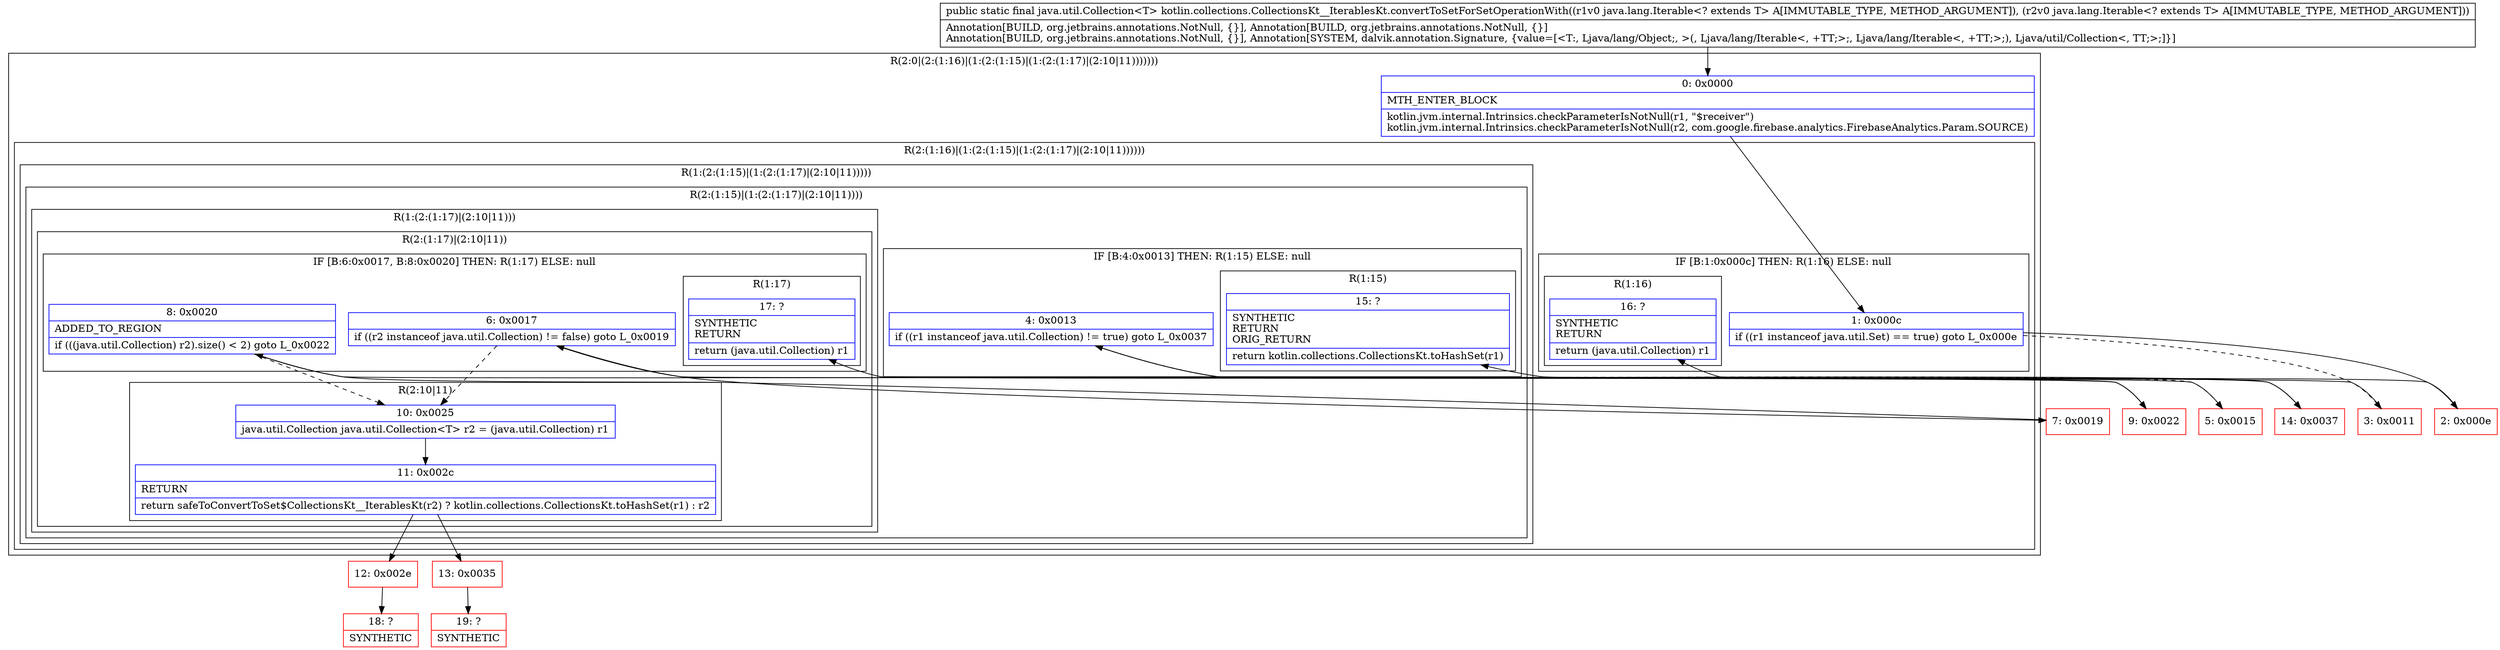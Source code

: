digraph "CFG forkotlin.collections.CollectionsKt__IterablesKt.convertToSetForSetOperationWith(Ljava\/lang\/Iterable;Ljava\/lang\/Iterable;)Ljava\/util\/Collection;" {
subgraph cluster_Region_1620774619 {
label = "R(2:0|(2:(1:16)|(1:(2:(1:15)|(1:(2:(1:17)|(2:10|11)))))))";
node [shape=record,color=blue];
Node_0 [shape=record,label="{0\:\ 0x0000|MTH_ENTER_BLOCK\l|kotlin.jvm.internal.Intrinsics.checkParameterIsNotNull(r1, \"$receiver\")\lkotlin.jvm.internal.Intrinsics.checkParameterIsNotNull(r2, com.google.firebase.analytics.FirebaseAnalytics.Param.SOURCE)\l}"];
subgraph cluster_Region_864274219 {
label = "R(2:(1:16)|(1:(2:(1:15)|(1:(2:(1:17)|(2:10|11))))))";
node [shape=record,color=blue];
subgraph cluster_IfRegion_207775083 {
label = "IF [B:1:0x000c] THEN: R(1:16) ELSE: null";
node [shape=record,color=blue];
Node_1 [shape=record,label="{1\:\ 0x000c|if ((r1 instanceof java.util.Set) == true) goto L_0x000e\l}"];
subgraph cluster_Region_342685071 {
label = "R(1:16)";
node [shape=record,color=blue];
Node_16 [shape=record,label="{16\:\ ?|SYNTHETIC\lRETURN\l|return (java.util.Collection) r1\l}"];
}
}
subgraph cluster_Region_750373903 {
label = "R(1:(2:(1:15)|(1:(2:(1:17)|(2:10|11)))))";
node [shape=record,color=blue];
subgraph cluster_Region_28240940 {
label = "R(2:(1:15)|(1:(2:(1:17)|(2:10|11))))";
node [shape=record,color=blue];
subgraph cluster_IfRegion_519604303 {
label = "IF [B:4:0x0013] THEN: R(1:15) ELSE: null";
node [shape=record,color=blue];
Node_4 [shape=record,label="{4\:\ 0x0013|if ((r1 instanceof java.util.Collection) != true) goto L_0x0037\l}"];
subgraph cluster_Region_1833686674 {
label = "R(1:15)";
node [shape=record,color=blue];
Node_15 [shape=record,label="{15\:\ ?|SYNTHETIC\lRETURN\lORIG_RETURN\l|return kotlin.collections.CollectionsKt.toHashSet(r1)\l}"];
}
}
subgraph cluster_Region_259040896 {
label = "R(1:(2:(1:17)|(2:10|11)))";
node [shape=record,color=blue];
subgraph cluster_Region_2034885838 {
label = "R(2:(1:17)|(2:10|11))";
node [shape=record,color=blue];
subgraph cluster_IfRegion_598323544 {
label = "IF [B:6:0x0017, B:8:0x0020] THEN: R(1:17) ELSE: null";
node [shape=record,color=blue];
Node_6 [shape=record,label="{6\:\ 0x0017|if ((r2 instanceof java.util.Collection) != false) goto L_0x0019\l}"];
Node_8 [shape=record,label="{8\:\ 0x0020|ADDED_TO_REGION\l|if (((java.util.Collection) r2).size() \< 2) goto L_0x0022\l}"];
subgraph cluster_Region_283450617 {
label = "R(1:17)";
node [shape=record,color=blue];
Node_17 [shape=record,label="{17\:\ ?|SYNTHETIC\lRETURN\l|return (java.util.Collection) r1\l}"];
}
}
subgraph cluster_Region_1813635216 {
label = "R(2:10|11)";
node [shape=record,color=blue];
Node_10 [shape=record,label="{10\:\ 0x0025|java.util.Collection java.util.Collection\<T\> r2 = (java.util.Collection) r1\l}"];
Node_11 [shape=record,label="{11\:\ 0x002c|RETURN\l|return safeToConvertToSet$CollectionsKt__IterablesKt(r2) ? kotlin.collections.CollectionsKt.toHashSet(r1) : r2\l}"];
}
}
}
}
}
}
}
Node_2 [shape=record,color=red,label="{2\:\ 0x000e}"];
Node_3 [shape=record,color=red,label="{3\:\ 0x0011}"];
Node_5 [shape=record,color=red,label="{5\:\ 0x0015}"];
Node_7 [shape=record,color=red,label="{7\:\ 0x0019}"];
Node_9 [shape=record,color=red,label="{9\:\ 0x0022}"];
Node_12 [shape=record,color=red,label="{12\:\ 0x002e}"];
Node_13 [shape=record,color=red,label="{13\:\ 0x0035}"];
Node_14 [shape=record,color=red,label="{14\:\ 0x0037}"];
Node_18 [shape=record,color=red,label="{18\:\ ?|SYNTHETIC\l}"];
Node_19 [shape=record,color=red,label="{19\:\ ?|SYNTHETIC\l}"];
MethodNode[shape=record,label="{public static final java.util.Collection\<T\> kotlin.collections.CollectionsKt__IterablesKt.convertToSetForSetOperationWith((r1v0 java.lang.Iterable\<? extends T\> A[IMMUTABLE_TYPE, METHOD_ARGUMENT]), (r2v0 java.lang.Iterable\<? extends T\> A[IMMUTABLE_TYPE, METHOD_ARGUMENT]))  | Annotation[BUILD, org.jetbrains.annotations.NotNull, \{\}], Annotation[BUILD, org.jetbrains.annotations.NotNull, \{\}]\lAnnotation[BUILD, org.jetbrains.annotations.NotNull, \{\}], Annotation[SYSTEM, dalvik.annotation.Signature, \{value=[\<T:, Ljava\/lang\/Object;, \>(, Ljava\/lang\/Iterable\<, +TT;\>;, Ljava\/lang\/Iterable\<, +TT;\>;), Ljava\/util\/Collection\<, TT;\>;]\}]\l}"];
MethodNode -> Node_0;
Node_0 -> Node_1;
Node_1 -> Node_2;
Node_1 -> Node_3[style=dashed];
Node_4 -> Node_5[style=dashed];
Node_4 -> Node_14;
Node_6 -> Node_7;
Node_6 -> Node_10[style=dashed];
Node_8 -> Node_9;
Node_8 -> Node_10[style=dashed];
Node_10 -> Node_11;
Node_11 -> Node_12;
Node_11 -> Node_13;
Node_2 -> Node_16;
Node_3 -> Node_4;
Node_5 -> Node_6;
Node_7 -> Node_8;
Node_9 -> Node_17;
Node_12 -> Node_18;
Node_13 -> Node_19;
Node_14 -> Node_15;
}

